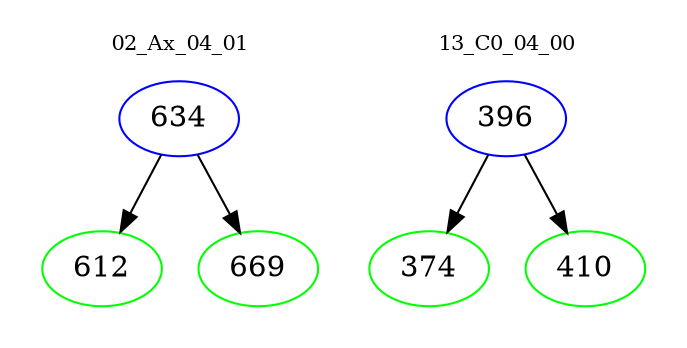 digraph{
subgraph cluster_0 {
color = white
label = "02_Ax_04_01";
fontsize=10;
T0_634 [label="634", color="blue"]
T0_634 -> T0_612 [color="black"]
T0_612 [label="612", color="green"]
T0_634 -> T0_669 [color="black"]
T0_669 [label="669", color="green"]
}
subgraph cluster_1 {
color = white
label = "13_C0_04_00";
fontsize=10;
T1_396 [label="396", color="blue"]
T1_396 -> T1_374 [color="black"]
T1_374 [label="374", color="green"]
T1_396 -> T1_410 [color="black"]
T1_410 [label="410", color="green"]
}
}
